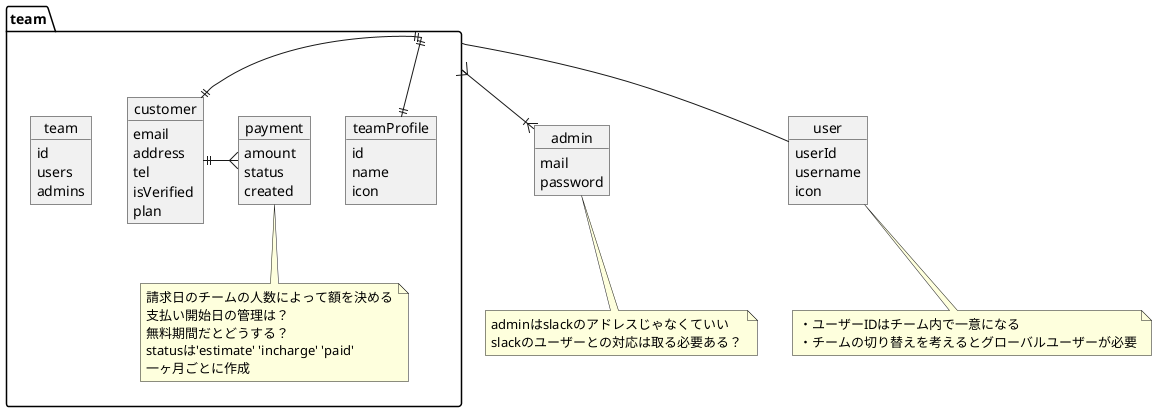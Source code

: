 @startuml ドメイン図

package team {
  object team {
  id
  users
  admins
}

  object teamProfile {
    id
    name
    icon
  }

  object customer {
    email
    address
    tel
    isVerified
    plan
  }

  object payment {
    amount
    status
    created
  }
  note bottom of payment 
    請求日のチームの人数によって額を決める
    支払い開始日の管理は？
    無料期間だとどうする？
    statusは'estimate' 'incharge' 'paid'
    一ヶ月ごとに作成
  endnote
}

object admin {
  mail
  password
}

note bottom of admin 
  adminはslackのアドレスじゃなくていい
  slackのユーザーとの対応は取る必要ある？
endnote

object user {
  userId
  username
  icon
}

note bottom of user
  ・ユーザーIDはチーム内で一意になる
  ・チームの切り替えを考えるとグローバルユーザーが必要
endnote

team }--|{ admin
teamProfile ||-|| team
team ||--|| customer
customer ||-{ payment
team -- user

@enduml

